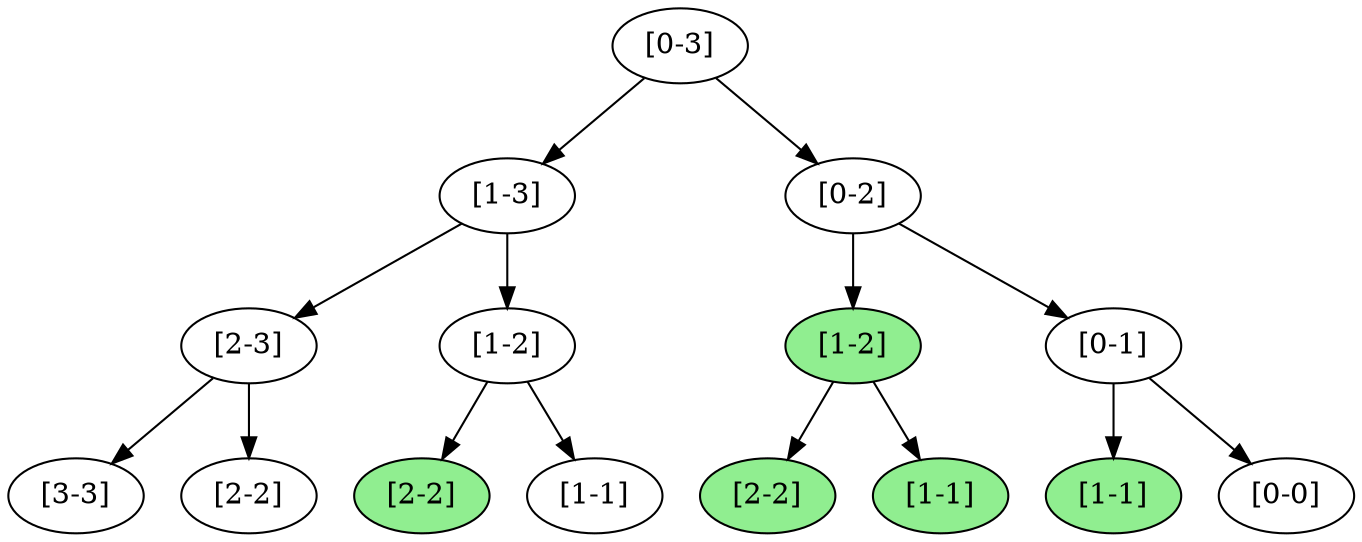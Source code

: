 digraph G {
	"[4]" [label="[3-3]"]
	"[3]" -> "[4]"
	"[5]" [label="[2-2]"]
	"[3]" -> "[5]"
	"[3]" [label="[2-3]"]
	"[2]" -> "[3]"
	"[7]" [label="[2-2]" fillcolor=lightgreen style=filled]
	"[6]" -> "[7]"
	"[8]" [label="[1-1]"]
	"[6]" -> "[8]"
	"[6]" [label="[1-2]"]
	"[2]" -> "[6]"
	"[2]" [label="[1-3]"]
	"[1]" -> "[2]"
	"[11]" [label="[2-2]" fillcolor=lightgreen style=filled]
	"[10]" -> "[11]"
	"[12]" [label="[1-1]" fillcolor=lightgreen style=filled]
	"[10]" -> "[12]"
	"[10]" [label="[1-2]" fillcolor=lightgreen style=filled]
	"[9]" -> "[10]"
	"[14]" [label="[1-1]" fillcolor=lightgreen style=filled]
	"[13]" -> "[14]"
	"[15]" [label="[0-0]"]
	"[13]" -> "[15]"
	"[13]" [label="[0-1]"]
	"[9]" -> "[13]"
	"[9]" [label="[0-2]"]
	"[1]" -> "[9]"
	"[1]" [label="[0-3]"]
}
